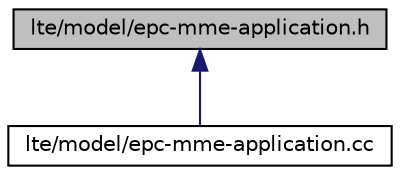 digraph "lte/model/epc-mme-application.h"
{
  edge [fontname="Helvetica",fontsize="10",labelfontname="Helvetica",labelfontsize="10"];
  node [fontname="Helvetica",fontsize="10",shape=record];
  Node1 [label="lte/model/epc-mme-application.h",height=0.2,width=0.4,color="black", fillcolor="grey75", style="filled", fontcolor="black"];
  Node1 -> Node2 [dir="back",color="midnightblue",fontsize="10",style="solid"];
  Node2 [label="lte/model/epc-mme-application.cc",height=0.2,width=0.4,color="black", fillcolor="white", style="filled",URL="$da/dd1/epc-mme-application_8cc.html"];
}
